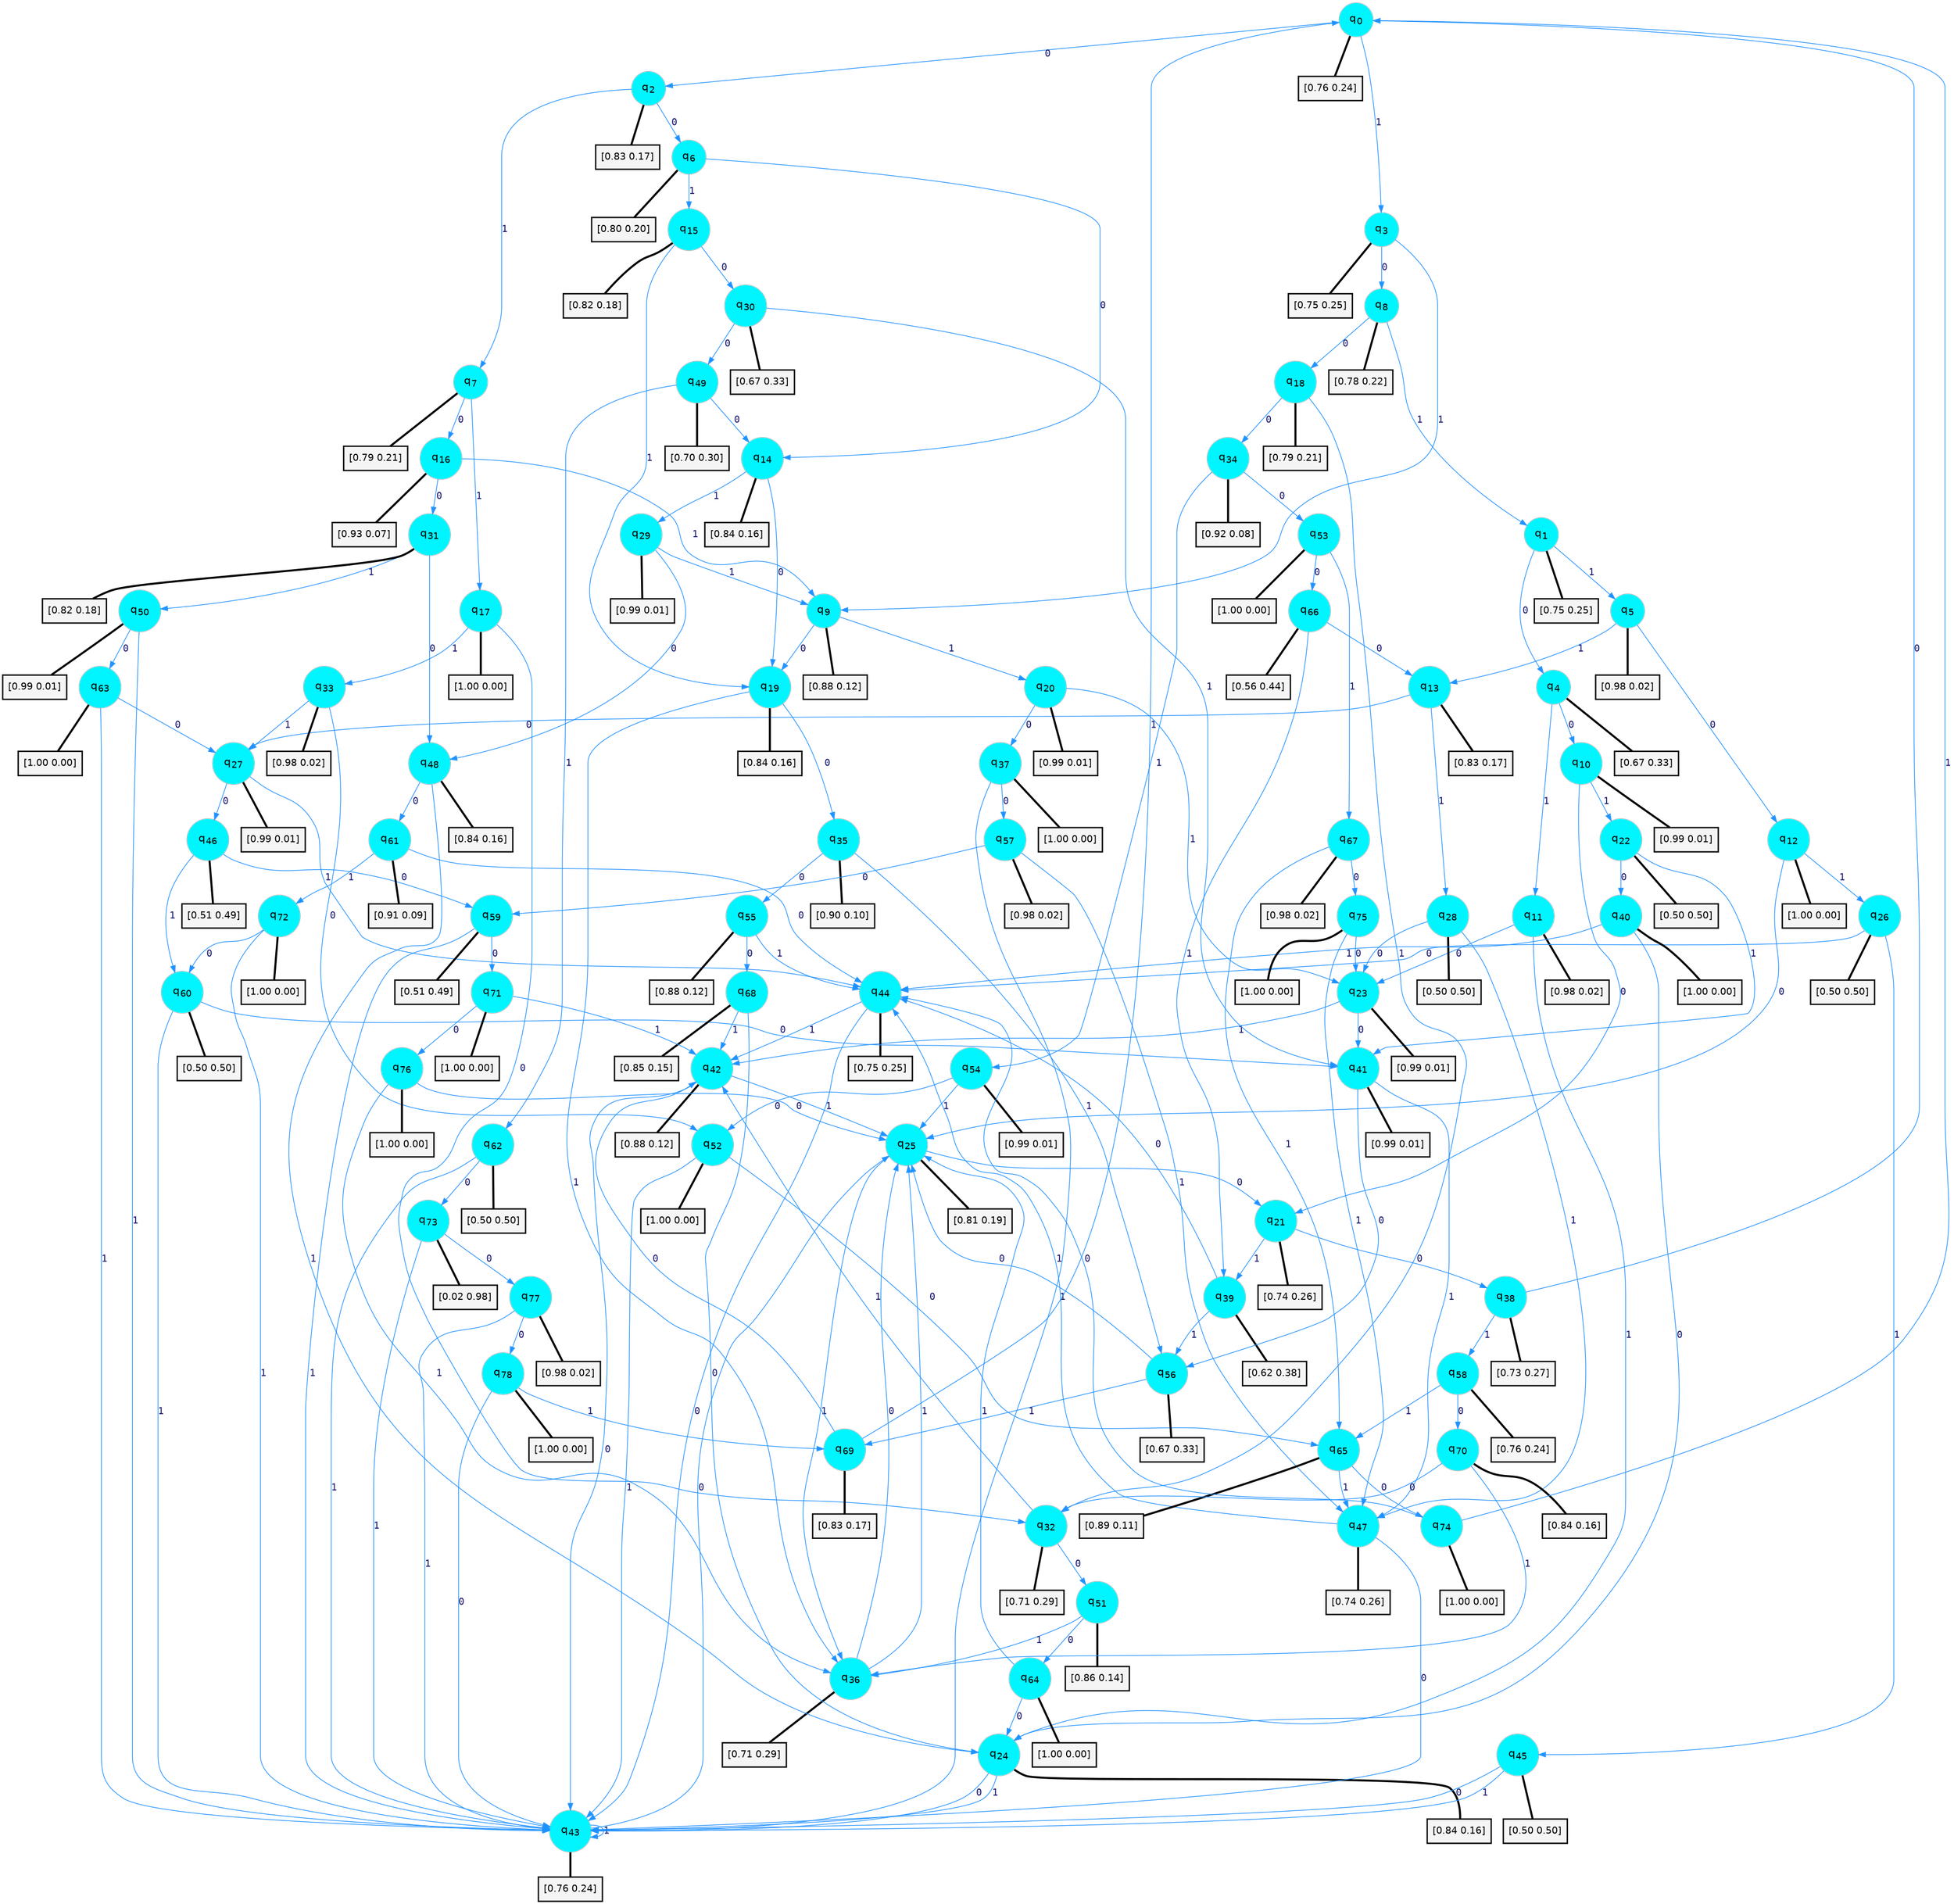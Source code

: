 digraph G {
graph [
bgcolor=transparent, dpi=300, rankdir=TD, size="40,25"];
node [
color=gray, fillcolor=turquoise1, fontcolor=black, fontname=Helvetica, fontsize=16, fontweight=bold, shape=circle, style=filled];
edge [
arrowsize=1, color=dodgerblue1, fontcolor=midnightblue, fontname=courier, fontweight=bold, penwidth=1, style=solid, weight=20];
0[label=<q<SUB>0</SUB>>];
1[label=<q<SUB>1</SUB>>];
2[label=<q<SUB>2</SUB>>];
3[label=<q<SUB>3</SUB>>];
4[label=<q<SUB>4</SUB>>];
5[label=<q<SUB>5</SUB>>];
6[label=<q<SUB>6</SUB>>];
7[label=<q<SUB>7</SUB>>];
8[label=<q<SUB>8</SUB>>];
9[label=<q<SUB>9</SUB>>];
10[label=<q<SUB>10</SUB>>];
11[label=<q<SUB>11</SUB>>];
12[label=<q<SUB>12</SUB>>];
13[label=<q<SUB>13</SUB>>];
14[label=<q<SUB>14</SUB>>];
15[label=<q<SUB>15</SUB>>];
16[label=<q<SUB>16</SUB>>];
17[label=<q<SUB>17</SUB>>];
18[label=<q<SUB>18</SUB>>];
19[label=<q<SUB>19</SUB>>];
20[label=<q<SUB>20</SUB>>];
21[label=<q<SUB>21</SUB>>];
22[label=<q<SUB>22</SUB>>];
23[label=<q<SUB>23</SUB>>];
24[label=<q<SUB>24</SUB>>];
25[label=<q<SUB>25</SUB>>];
26[label=<q<SUB>26</SUB>>];
27[label=<q<SUB>27</SUB>>];
28[label=<q<SUB>28</SUB>>];
29[label=<q<SUB>29</SUB>>];
30[label=<q<SUB>30</SUB>>];
31[label=<q<SUB>31</SUB>>];
32[label=<q<SUB>32</SUB>>];
33[label=<q<SUB>33</SUB>>];
34[label=<q<SUB>34</SUB>>];
35[label=<q<SUB>35</SUB>>];
36[label=<q<SUB>36</SUB>>];
37[label=<q<SUB>37</SUB>>];
38[label=<q<SUB>38</SUB>>];
39[label=<q<SUB>39</SUB>>];
40[label=<q<SUB>40</SUB>>];
41[label=<q<SUB>41</SUB>>];
42[label=<q<SUB>42</SUB>>];
43[label=<q<SUB>43</SUB>>];
44[label=<q<SUB>44</SUB>>];
45[label=<q<SUB>45</SUB>>];
46[label=<q<SUB>46</SUB>>];
47[label=<q<SUB>47</SUB>>];
48[label=<q<SUB>48</SUB>>];
49[label=<q<SUB>49</SUB>>];
50[label=<q<SUB>50</SUB>>];
51[label=<q<SUB>51</SUB>>];
52[label=<q<SUB>52</SUB>>];
53[label=<q<SUB>53</SUB>>];
54[label=<q<SUB>54</SUB>>];
55[label=<q<SUB>55</SUB>>];
56[label=<q<SUB>56</SUB>>];
57[label=<q<SUB>57</SUB>>];
58[label=<q<SUB>58</SUB>>];
59[label=<q<SUB>59</SUB>>];
60[label=<q<SUB>60</SUB>>];
61[label=<q<SUB>61</SUB>>];
62[label=<q<SUB>62</SUB>>];
63[label=<q<SUB>63</SUB>>];
64[label=<q<SUB>64</SUB>>];
65[label=<q<SUB>65</SUB>>];
66[label=<q<SUB>66</SUB>>];
67[label=<q<SUB>67</SUB>>];
68[label=<q<SUB>68</SUB>>];
69[label=<q<SUB>69</SUB>>];
70[label=<q<SUB>70</SUB>>];
71[label=<q<SUB>71</SUB>>];
72[label=<q<SUB>72</SUB>>];
73[label=<q<SUB>73</SUB>>];
74[label=<q<SUB>74</SUB>>];
75[label=<q<SUB>75</SUB>>];
76[label=<q<SUB>76</SUB>>];
77[label=<q<SUB>77</SUB>>];
78[label=<q<SUB>78</SUB>>];
79[label="[0.76 0.24]", shape=box,fontcolor=black, fontname=Helvetica, fontsize=14, penwidth=2, fillcolor=whitesmoke,color=black];
80[label="[0.75 0.25]", shape=box,fontcolor=black, fontname=Helvetica, fontsize=14, penwidth=2, fillcolor=whitesmoke,color=black];
81[label="[0.83 0.17]", shape=box,fontcolor=black, fontname=Helvetica, fontsize=14, penwidth=2, fillcolor=whitesmoke,color=black];
82[label="[0.75 0.25]", shape=box,fontcolor=black, fontname=Helvetica, fontsize=14, penwidth=2, fillcolor=whitesmoke,color=black];
83[label="[0.67 0.33]", shape=box,fontcolor=black, fontname=Helvetica, fontsize=14, penwidth=2, fillcolor=whitesmoke,color=black];
84[label="[0.98 0.02]", shape=box,fontcolor=black, fontname=Helvetica, fontsize=14, penwidth=2, fillcolor=whitesmoke,color=black];
85[label="[0.80 0.20]", shape=box,fontcolor=black, fontname=Helvetica, fontsize=14, penwidth=2, fillcolor=whitesmoke,color=black];
86[label="[0.79 0.21]", shape=box,fontcolor=black, fontname=Helvetica, fontsize=14, penwidth=2, fillcolor=whitesmoke,color=black];
87[label="[0.78 0.22]", shape=box,fontcolor=black, fontname=Helvetica, fontsize=14, penwidth=2, fillcolor=whitesmoke,color=black];
88[label="[0.88 0.12]", shape=box,fontcolor=black, fontname=Helvetica, fontsize=14, penwidth=2, fillcolor=whitesmoke,color=black];
89[label="[0.99 0.01]", shape=box,fontcolor=black, fontname=Helvetica, fontsize=14, penwidth=2, fillcolor=whitesmoke,color=black];
90[label="[0.98 0.02]", shape=box,fontcolor=black, fontname=Helvetica, fontsize=14, penwidth=2, fillcolor=whitesmoke,color=black];
91[label="[1.00 0.00]", shape=box,fontcolor=black, fontname=Helvetica, fontsize=14, penwidth=2, fillcolor=whitesmoke,color=black];
92[label="[0.83 0.17]", shape=box,fontcolor=black, fontname=Helvetica, fontsize=14, penwidth=2, fillcolor=whitesmoke,color=black];
93[label="[0.84 0.16]", shape=box,fontcolor=black, fontname=Helvetica, fontsize=14, penwidth=2, fillcolor=whitesmoke,color=black];
94[label="[0.82 0.18]", shape=box,fontcolor=black, fontname=Helvetica, fontsize=14, penwidth=2, fillcolor=whitesmoke,color=black];
95[label="[0.93 0.07]", shape=box,fontcolor=black, fontname=Helvetica, fontsize=14, penwidth=2, fillcolor=whitesmoke,color=black];
96[label="[1.00 0.00]", shape=box,fontcolor=black, fontname=Helvetica, fontsize=14, penwidth=2, fillcolor=whitesmoke,color=black];
97[label="[0.79 0.21]", shape=box,fontcolor=black, fontname=Helvetica, fontsize=14, penwidth=2, fillcolor=whitesmoke,color=black];
98[label="[0.84 0.16]", shape=box,fontcolor=black, fontname=Helvetica, fontsize=14, penwidth=2, fillcolor=whitesmoke,color=black];
99[label="[0.99 0.01]", shape=box,fontcolor=black, fontname=Helvetica, fontsize=14, penwidth=2, fillcolor=whitesmoke,color=black];
100[label="[0.74 0.26]", shape=box,fontcolor=black, fontname=Helvetica, fontsize=14, penwidth=2, fillcolor=whitesmoke,color=black];
101[label="[0.50 0.50]", shape=box,fontcolor=black, fontname=Helvetica, fontsize=14, penwidth=2, fillcolor=whitesmoke,color=black];
102[label="[0.99 0.01]", shape=box,fontcolor=black, fontname=Helvetica, fontsize=14, penwidth=2, fillcolor=whitesmoke,color=black];
103[label="[0.84 0.16]", shape=box,fontcolor=black, fontname=Helvetica, fontsize=14, penwidth=2, fillcolor=whitesmoke,color=black];
104[label="[0.81 0.19]", shape=box,fontcolor=black, fontname=Helvetica, fontsize=14, penwidth=2, fillcolor=whitesmoke,color=black];
105[label="[0.50 0.50]", shape=box,fontcolor=black, fontname=Helvetica, fontsize=14, penwidth=2, fillcolor=whitesmoke,color=black];
106[label="[0.99 0.01]", shape=box,fontcolor=black, fontname=Helvetica, fontsize=14, penwidth=2, fillcolor=whitesmoke,color=black];
107[label="[0.50 0.50]", shape=box,fontcolor=black, fontname=Helvetica, fontsize=14, penwidth=2, fillcolor=whitesmoke,color=black];
108[label="[0.99 0.01]", shape=box,fontcolor=black, fontname=Helvetica, fontsize=14, penwidth=2, fillcolor=whitesmoke,color=black];
109[label="[0.67 0.33]", shape=box,fontcolor=black, fontname=Helvetica, fontsize=14, penwidth=2, fillcolor=whitesmoke,color=black];
110[label="[0.82 0.18]", shape=box,fontcolor=black, fontname=Helvetica, fontsize=14, penwidth=2, fillcolor=whitesmoke,color=black];
111[label="[0.71 0.29]", shape=box,fontcolor=black, fontname=Helvetica, fontsize=14, penwidth=2, fillcolor=whitesmoke,color=black];
112[label="[0.98 0.02]", shape=box,fontcolor=black, fontname=Helvetica, fontsize=14, penwidth=2, fillcolor=whitesmoke,color=black];
113[label="[0.92 0.08]", shape=box,fontcolor=black, fontname=Helvetica, fontsize=14, penwidth=2, fillcolor=whitesmoke,color=black];
114[label="[0.90 0.10]", shape=box,fontcolor=black, fontname=Helvetica, fontsize=14, penwidth=2, fillcolor=whitesmoke,color=black];
115[label="[0.71 0.29]", shape=box,fontcolor=black, fontname=Helvetica, fontsize=14, penwidth=2, fillcolor=whitesmoke,color=black];
116[label="[1.00 0.00]", shape=box,fontcolor=black, fontname=Helvetica, fontsize=14, penwidth=2, fillcolor=whitesmoke,color=black];
117[label="[0.73 0.27]", shape=box,fontcolor=black, fontname=Helvetica, fontsize=14, penwidth=2, fillcolor=whitesmoke,color=black];
118[label="[0.62 0.38]", shape=box,fontcolor=black, fontname=Helvetica, fontsize=14, penwidth=2, fillcolor=whitesmoke,color=black];
119[label="[1.00 0.00]", shape=box,fontcolor=black, fontname=Helvetica, fontsize=14, penwidth=2, fillcolor=whitesmoke,color=black];
120[label="[0.99 0.01]", shape=box,fontcolor=black, fontname=Helvetica, fontsize=14, penwidth=2, fillcolor=whitesmoke,color=black];
121[label="[0.88 0.12]", shape=box,fontcolor=black, fontname=Helvetica, fontsize=14, penwidth=2, fillcolor=whitesmoke,color=black];
122[label="[0.76 0.24]", shape=box,fontcolor=black, fontname=Helvetica, fontsize=14, penwidth=2, fillcolor=whitesmoke,color=black];
123[label="[0.75 0.25]", shape=box,fontcolor=black, fontname=Helvetica, fontsize=14, penwidth=2, fillcolor=whitesmoke,color=black];
124[label="[0.50 0.50]", shape=box,fontcolor=black, fontname=Helvetica, fontsize=14, penwidth=2, fillcolor=whitesmoke,color=black];
125[label="[0.51 0.49]", shape=box,fontcolor=black, fontname=Helvetica, fontsize=14, penwidth=2, fillcolor=whitesmoke,color=black];
126[label="[0.74 0.26]", shape=box,fontcolor=black, fontname=Helvetica, fontsize=14, penwidth=2, fillcolor=whitesmoke,color=black];
127[label="[0.84 0.16]", shape=box,fontcolor=black, fontname=Helvetica, fontsize=14, penwidth=2, fillcolor=whitesmoke,color=black];
128[label="[0.70 0.30]", shape=box,fontcolor=black, fontname=Helvetica, fontsize=14, penwidth=2, fillcolor=whitesmoke,color=black];
129[label="[0.99 0.01]", shape=box,fontcolor=black, fontname=Helvetica, fontsize=14, penwidth=2, fillcolor=whitesmoke,color=black];
130[label="[0.86 0.14]", shape=box,fontcolor=black, fontname=Helvetica, fontsize=14, penwidth=2, fillcolor=whitesmoke,color=black];
131[label="[1.00 0.00]", shape=box,fontcolor=black, fontname=Helvetica, fontsize=14, penwidth=2, fillcolor=whitesmoke,color=black];
132[label="[1.00 0.00]", shape=box,fontcolor=black, fontname=Helvetica, fontsize=14, penwidth=2, fillcolor=whitesmoke,color=black];
133[label="[0.99 0.01]", shape=box,fontcolor=black, fontname=Helvetica, fontsize=14, penwidth=2, fillcolor=whitesmoke,color=black];
134[label="[0.88 0.12]", shape=box,fontcolor=black, fontname=Helvetica, fontsize=14, penwidth=2, fillcolor=whitesmoke,color=black];
135[label="[0.67 0.33]", shape=box,fontcolor=black, fontname=Helvetica, fontsize=14, penwidth=2, fillcolor=whitesmoke,color=black];
136[label="[0.98 0.02]", shape=box,fontcolor=black, fontname=Helvetica, fontsize=14, penwidth=2, fillcolor=whitesmoke,color=black];
137[label="[0.76 0.24]", shape=box,fontcolor=black, fontname=Helvetica, fontsize=14, penwidth=2, fillcolor=whitesmoke,color=black];
138[label="[0.51 0.49]", shape=box,fontcolor=black, fontname=Helvetica, fontsize=14, penwidth=2, fillcolor=whitesmoke,color=black];
139[label="[0.50 0.50]", shape=box,fontcolor=black, fontname=Helvetica, fontsize=14, penwidth=2, fillcolor=whitesmoke,color=black];
140[label="[0.91 0.09]", shape=box,fontcolor=black, fontname=Helvetica, fontsize=14, penwidth=2, fillcolor=whitesmoke,color=black];
141[label="[0.50 0.50]", shape=box,fontcolor=black, fontname=Helvetica, fontsize=14, penwidth=2, fillcolor=whitesmoke,color=black];
142[label="[1.00 0.00]", shape=box,fontcolor=black, fontname=Helvetica, fontsize=14, penwidth=2, fillcolor=whitesmoke,color=black];
143[label="[1.00 0.00]", shape=box,fontcolor=black, fontname=Helvetica, fontsize=14, penwidth=2, fillcolor=whitesmoke,color=black];
144[label="[0.89 0.11]", shape=box,fontcolor=black, fontname=Helvetica, fontsize=14, penwidth=2, fillcolor=whitesmoke,color=black];
145[label="[0.56 0.44]", shape=box,fontcolor=black, fontname=Helvetica, fontsize=14, penwidth=2, fillcolor=whitesmoke,color=black];
146[label="[0.98 0.02]", shape=box,fontcolor=black, fontname=Helvetica, fontsize=14, penwidth=2, fillcolor=whitesmoke,color=black];
147[label="[0.85 0.15]", shape=box,fontcolor=black, fontname=Helvetica, fontsize=14, penwidth=2, fillcolor=whitesmoke,color=black];
148[label="[0.83 0.17]", shape=box,fontcolor=black, fontname=Helvetica, fontsize=14, penwidth=2, fillcolor=whitesmoke,color=black];
149[label="[0.84 0.16]", shape=box,fontcolor=black, fontname=Helvetica, fontsize=14, penwidth=2, fillcolor=whitesmoke,color=black];
150[label="[1.00 0.00]", shape=box,fontcolor=black, fontname=Helvetica, fontsize=14, penwidth=2, fillcolor=whitesmoke,color=black];
151[label="[1.00 0.00]", shape=box,fontcolor=black, fontname=Helvetica, fontsize=14, penwidth=2, fillcolor=whitesmoke,color=black];
152[label="[0.02 0.98]", shape=box,fontcolor=black, fontname=Helvetica, fontsize=14, penwidth=2, fillcolor=whitesmoke,color=black];
153[label="[1.00 0.00]", shape=box,fontcolor=black, fontname=Helvetica, fontsize=14, penwidth=2, fillcolor=whitesmoke,color=black];
154[label="[1.00 0.00]", shape=box,fontcolor=black, fontname=Helvetica, fontsize=14, penwidth=2, fillcolor=whitesmoke,color=black];
155[label="[1.00 0.00]", shape=box,fontcolor=black, fontname=Helvetica, fontsize=14, penwidth=2, fillcolor=whitesmoke,color=black];
156[label="[0.98 0.02]", shape=box,fontcolor=black, fontname=Helvetica, fontsize=14, penwidth=2, fillcolor=whitesmoke,color=black];
157[label="[1.00 0.00]", shape=box,fontcolor=black, fontname=Helvetica, fontsize=14, penwidth=2, fillcolor=whitesmoke,color=black];
0->2 [label=0];
0->3 [label=1];
0->79 [arrowhead=none, penwidth=3,color=black];
1->4 [label=0];
1->5 [label=1];
1->80 [arrowhead=none, penwidth=3,color=black];
2->6 [label=0];
2->7 [label=1];
2->81 [arrowhead=none, penwidth=3,color=black];
3->8 [label=0];
3->9 [label=1];
3->82 [arrowhead=none, penwidth=3,color=black];
4->10 [label=0];
4->11 [label=1];
4->83 [arrowhead=none, penwidth=3,color=black];
5->12 [label=0];
5->13 [label=1];
5->84 [arrowhead=none, penwidth=3,color=black];
6->14 [label=0];
6->15 [label=1];
6->85 [arrowhead=none, penwidth=3,color=black];
7->16 [label=0];
7->17 [label=1];
7->86 [arrowhead=none, penwidth=3,color=black];
8->18 [label=0];
8->1 [label=1];
8->87 [arrowhead=none, penwidth=3,color=black];
9->19 [label=0];
9->20 [label=1];
9->88 [arrowhead=none, penwidth=3,color=black];
10->21 [label=0];
10->22 [label=1];
10->89 [arrowhead=none, penwidth=3,color=black];
11->23 [label=0];
11->24 [label=1];
11->90 [arrowhead=none, penwidth=3,color=black];
12->25 [label=0];
12->26 [label=1];
12->91 [arrowhead=none, penwidth=3,color=black];
13->27 [label=0];
13->28 [label=1];
13->92 [arrowhead=none, penwidth=3,color=black];
14->19 [label=0];
14->29 [label=1];
14->93 [arrowhead=none, penwidth=3,color=black];
15->30 [label=0];
15->19 [label=1];
15->94 [arrowhead=none, penwidth=3,color=black];
16->31 [label=0];
16->9 [label=1];
16->95 [arrowhead=none, penwidth=3,color=black];
17->32 [label=0];
17->33 [label=1];
17->96 [arrowhead=none, penwidth=3,color=black];
18->34 [label=0];
18->32 [label=1];
18->97 [arrowhead=none, penwidth=3,color=black];
19->35 [label=0];
19->36 [label=1];
19->98 [arrowhead=none, penwidth=3,color=black];
20->37 [label=0];
20->23 [label=1];
20->99 [arrowhead=none, penwidth=3,color=black];
21->38 [label=0];
21->39 [label=1];
21->100 [arrowhead=none, penwidth=3,color=black];
22->40 [label=0];
22->41 [label=1];
22->101 [arrowhead=none, penwidth=3,color=black];
23->41 [label=0];
23->42 [label=1];
23->102 [arrowhead=none, penwidth=3,color=black];
24->43 [label=0];
24->43 [label=1];
24->103 [arrowhead=none, penwidth=3,color=black];
25->21 [label=0];
25->36 [label=1];
25->104 [arrowhead=none, penwidth=3,color=black];
26->44 [label=0];
26->45 [label=1];
26->105 [arrowhead=none, penwidth=3,color=black];
27->46 [label=0];
27->44 [label=1];
27->106 [arrowhead=none, penwidth=3,color=black];
28->23 [label=0];
28->47 [label=1];
28->107 [arrowhead=none, penwidth=3,color=black];
29->48 [label=0];
29->9 [label=1];
29->108 [arrowhead=none, penwidth=3,color=black];
30->49 [label=0];
30->41 [label=1];
30->109 [arrowhead=none, penwidth=3,color=black];
31->48 [label=0];
31->50 [label=1];
31->110 [arrowhead=none, penwidth=3,color=black];
32->51 [label=0];
32->42 [label=1];
32->111 [arrowhead=none, penwidth=3,color=black];
33->52 [label=0];
33->27 [label=1];
33->112 [arrowhead=none, penwidth=3,color=black];
34->53 [label=0];
34->54 [label=1];
34->113 [arrowhead=none, penwidth=3,color=black];
35->55 [label=0];
35->56 [label=1];
35->114 [arrowhead=none, penwidth=3,color=black];
36->25 [label=0];
36->25 [label=1];
36->115 [arrowhead=none, penwidth=3,color=black];
37->57 [label=0];
37->43 [label=1];
37->116 [arrowhead=none, penwidth=3,color=black];
38->0 [label=0];
38->58 [label=1];
38->117 [arrowhead=none, penwidth=3,color=black];
39->44 [label=0];
39->56 [label=1];
39->118 [arrowhead=none, penwidth=3,color=black];
40->24 [label=0];
40->44 [label=1];
40->119 [arrowhead=none, penwidth=3,color=black];
41->56 [label=0];
41->47 [label=1];
41->120 [arrowhead=none, penwidth=3,color=black];
42->43 [label=0];
42->25 [label=1];
42->121 [arrowhead=none, penwidth=3,color=black];
43->25 [label=0];
43->43 [label=1];
43->122 [arrowhead=none, penwidth=3,color=black];
44->43 [label=0];
44->42 [label=1];
44->123 [arrowhead=none, penwidth=3,color=black];
45->43 [label=0];
45->43 [label=1];
45->124 [arrowhead=none, penwidth=3,color=black];
46->59 [label=0];
46->60 [label=1];
46->125 [arrowhead=none, penwidth=3,color=black];
47->43 [label=0];
47->44 [label=1];
47->126 [arrowhead=none, penwidth=3,color=black];
48->61 [label=0];
48->24 [label=1];
48->127 [arrowhead=none, penwidth=3,color=black];
49->14 [label=0];
49->62 [label=1];
49->128 [arrowhead=none, penwidth=3,color=black];
50->63 [label=0];
50->43 [label=1];
50->129 [arrowhead=none, penwidth=3,color=black];
51->64 [label=0];
51->36 [label=1];
51->130 [arrowhead=none, penwidth=3,color=black];
52->65 [label=0];
52->43 [label=1];
52->131 [arrowhead=none, penwidth=3,color=black];
53->66 [label=0];
53->67 [label=1];
53->132 [arrowhead=none, penwidth=3,color=black];
54->52 [label=0];
54->25 [label=1];
54->133 [arrowhead=none, penwidth=3,color=black];
55->68 [label=0];
55->44 [label=1];
55->134 [arrowhead=none, penwidth=3,color=black];
56->25 [label=0];
56->69 [label=1];
56->135 [arrowhead=none, penwidth=3,color=black];
57->59 [label=0];
57->47 [label=1];
57->136 [arrowhead=none, penwidth=3,color=black];
58->70 [label=0];
58->65 [label=1];
58->137 [arrowhead=none, penwidth=3,color=black];
59->71 [label=0];
59->43 [label=1];
59->138 [arrowhead=none, penwidth=3,color=black];
60->41 [label=0];
60->43 [label=1];
60->139 [arrowhead=none, penwidth=3,color=black];
61->44 [label=0];
61->72 [label=1];
61->140 [arrowhead=none, penwidth=3,color=black];
62->73 [label=0];
62->43 [label=1];
62->141 [arrowhead=none, penwidth=3,color=black];
63->27 [label=0];
63->43 [label=1];
63->142 [arrowhead=none, penwidth=3,color=black];
64->24 [label=0];
64->25 [label=1];
64->143 [arrowhead=none, penwidth=3,color=black];
65->74 [label=0];
65->47 [label=1];
65->144 [arrowhead=none, penwidth=3,color=black];
66->13 [label=0];
66->39 [label=1];
66->145 [arrowhead=none, penwidth=3,color=black];
67->75 [label=0];
67->65 [label=1];
67->146 [arrowhead=none, penwidth=3,color=black];
68->24 [label=0];
68->42 [label=1];
68->147 [arrowhead=none, penwidth=3,color=black];
69->42 [label=0];
69->0 [label=1];
69->148 [arrowhead=none, penwidth=3,color=black];
70->32 [label=0];
70->36 [label=1];
70->149 [arrowhead=none, penwidth=3,color=black];
71->76 [label=0];
71->42 [label=1];
71->150 [arrowhead=none, penwidth=3,color=black];
72->60 [label=0];
72->43 [label=1];
72->151 [arrowhead=none, penwidth=3,color=black];
73->77 [label=0];
73->43 [label=1];
73->152 [arrowhead=none, penwidth=3,color=black];
74->44 [label=0];
74->0 [label=1];
74->153 [arrowhead=none, penwidth=3,color=black];
75->23 [label=0];
75->47 [label=1];
75->154 [arrowhead=none, penwidth=3,color=black];
76->25 [label=0];
76->36 [label=1];
76->155 [arrowhead=none, penwidth=3,color=black];
77->78 [label=0];
77->43 [label=1];
77->156 [arrowhead=none, penwidth=3,color=black];
78->43 [label=0];
78->69 [label=1];
78->157 [arrowhead=none, penwidth=3,color=black];
}
